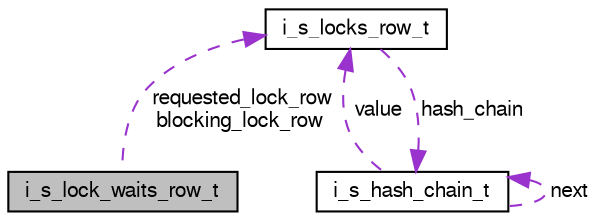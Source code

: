 digraph "i_s_lock_waits_row_t"
{
  bgcolor="transparent";
  edge [fontname="FreeSans",fontsize="10",labelfontname="FreeSans",labelfontsize="10"];
  node [fontname="FreeSans",fontsize="10",shape=record];
  Node1 [label="i_s_lock_waits_row_t",height=0.2,width=0.4,color="black", fillcolor="grey75", style="filled" fontcolor="black"];
  Node2 -> Node1 [dir="back",color="darkorchid3",fontsize="10",style="dashed",label=" requested_lock_row\nblocking_lock_row" ,fontname="FreeSans"];
  Node2 [label="i_s_locks_row_t",height=0.2,width=0.4,color="black",URL="$structi__s__locks__row__t.html"];
  Node3 -> Node2 [dir="back",color="darkorchid3",fontsize="10",style="dashed",label=" hash_chain" ,fontname="FreeSans"];
  Node3 [label="i_s_hash_chain_t",height=0.2,width=0.4,color="black",URL="$structi__s__hash__chain__t.html"];
  Node3 -> Node3 [dir="back",color="darkorchid3",fontsize="10",style="dashed",label=" next" ,fontname="FreeSans"];
  Node2 -> Node3 [dir="back",color="darkorchid3",fontsize="10",style="dashed",label=" value" ,fontname="FreeSans"];
}
